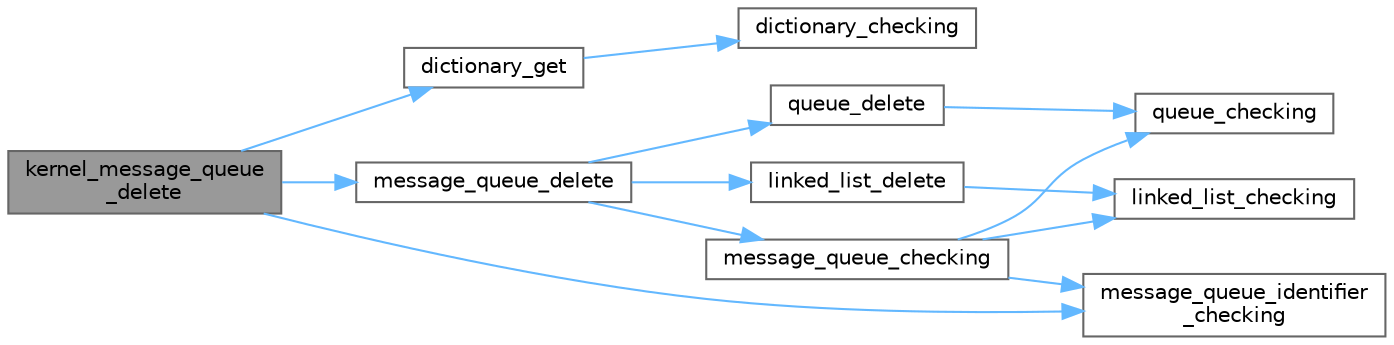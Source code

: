 digraph "kernel_message_queue_delete"
{
 // LATEX_PDF_SIZE
  bgcolor="transparent";
  edge [fontname=Helvetica,fontsize=10,labelfontname=Helvetica,labelfontsize=10];
  node [fontname=Helvetica,fontsize=10,shape=box,height=0.2,width=0.4];
  rankdir="LR";
  Node1 [id="Node000001",label="kernel_message_queue\l_delete",height=0.2,width=0.4,color="gray40", fillcolor="grey60", style="filled", fontcolor="black",tooltip=" "];
  Node1 -> Node2 [id="edge1_Node000001_Node000002",color="steelblue1",style="solid",tooltip=" "];
  Node2 [id="Node000002",label="dictionary_get",height=0.2,width=0.4,color="grey40", fillcolor="white", style="filled",URL="$dictionary_8c.html#ad721acd2a33430698d9d6ef7c7491381",tooltip="Reads the value of a specified entry in the dictionary."];
  Node2 -> Node3 [id="edge2_Node000002_Node000003",color="steelblue1",style="solid",tooltip=" "];
  Node3 [id="Node000003",label="dictionary_checking",height=0.2,width=0.4,color="grey40", fillcolor="white", style="filled",URL="$dictionary_8c.html#a9dca73eba5d9f022498c8e272bdd8967",tooltip=" "];
  Node1 -> Node4 [id="edge3_Node000001_Node000004",color="steelblue1",style="solid",tooltip=" "];
  Node4 [id="Node000004",label="message_queue_delete",height=0.2,width=0.4,color="grey40", fillcolor="white", style="filled",URL="$message__queue_8c.html#a8752a546fbbdf53be11a06e0a61630e1",tooltip=" "];
  Node4 -> Node5 [id="edge4_Node000004_Node000005",color="steelblue1",style="solid",tooltip=" "];
  Node5 [id="Node000005",label="linked_list_delete",height=0.2,width=0.4,color="grey40", fillcolor="white", style="filled",URL="$linked__list_8c.html#ad1f8efa5fde1cf720728651dec9ab64e",tooltip="Deletes a given linked list including all of its elements."];
  Node5 -> Node6 [id="edge5_Node000005_Node000006",color="steelblue1",style="solid",tooltip=" "];
  Node6 [id="Node000006",label="linked_list_checking",height=0.2,width=0.4,color="grey40", fillcolor="white", style="filled",URL="$linked__list_8c.html#a2cc9b43d05cc24319b49627ba8f8a96a",tooltip="Checks whether a linked_list is valid. @info check for this error: QUEUE_IS_NULL: queue is null QUEUE..."];
  Node4 -> Node7 [id="edge6_Node000004_Node000007",color="steelblue1",style="solid",tooltip=" "];
  Node7 [id="Node000007",label="message_queue_checking",height=0.2,width=0.4,color="grey40", fillcolor="white", style="filled",URL="$message__queue_8c.html#a108bb987804d0bd4d688ce84f8b37026",tooltip=" "];
  Node7 -> Node6 [id="edge7_Node000007_Node000006",color="steelblue1",style="solid",tooltip=" "];
  Node7 -> Node8 [id="edge8_Node000007_Node000008",color="steelblue1",style="solid",tooltip=" "];
  Node8 [id="Node000008",label="message_queue_identifier\l_checking",height=0.2,width=0.4,color="grey40", fillcolor="white", style="filled",URL="$message__queue_8c.html#ad8fe1c615b9b433e6ba864fef4223062",tooltip=" "];
  Node7 -> Node9 [id="edge9_Node000007_Node000009",color="steelblue1",style="solid",tooltip=" "];
  Node9 [id="Node000009",label="queue_checking",height=0.2,width=0.4,color="grey40", fillcolor="white", style="filled",URL="$queue_8c.html#a9d86872b89a244018bef70791e572660",tooltip="Checks whether a queue is valid. @info check for this error: QUEUE_IS_NULL: queue is null QUEUE_DATA_..."];
  Node4 -> Node10 [id="edge10_Node000004_Node000010",color="steelblue1",style="solid",tooltip=" "];
  Node10 [id="Node000010",label="queue_delete",height=0.2,width=0.4,color="grey40", fillcolor="white", style="filled",URL="$queue_8c.html#a65b1589e31218b08b74b746d08eaa6f2",tooltip="Deletes the queue."];
  Node10 -> Node9 [id="edge11_Node000010_Node000009",color="steelblue1",style="solid",tooltip=" "];
  Node1 -> Node8 [id="edge12_Node000001_Node000008",color="steelblue1",style="solid",tooltip=" "];
}

